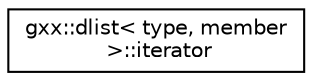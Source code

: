 digraph "Graphical Class Hierarchy"
{
  edge [fontname="Helvetica",fontsize="10",labelfontname="Helvetica",labelfontsize="10"];
  node [fontname="Helvetica",fontsize="10",shape=record];
  rankdir="LR";
  Node1 [label="gxx::dlist\< type, member\l \>::iterator",height=0.2,width=0.4,color="black", fillcolor="white", style="filled",URL="$classgxx_1_1dlist_1_1iterator.html"];
}
